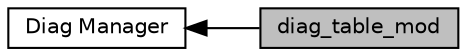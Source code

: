 digraph "diag_table_mod"
{
  edge [fontname="Helvetica",fontsize="10",labelfontname="Helvetica",labelfontsize="10"];
  node [fontname="Helvetica",fontsize="10",shape=box];
  rankdir=LR;
  Node2 [label="Diag Manager",height=0.2,width=0.4,color="black", fillcolor="white", style="filled",URL="$group__diag__manager.html",tooltip="Modules and associated files in the diag_manager directory."];
  Node1 [label="diag_table_mod",height=0.2,width=0.4,color="black", fillcolor="grey75", style="filled", fontcolor="black",tooltip="diag_table_mod is a set of subroutines use to parse out the data from a diag_table...."];
  Node2->Node1 [shape=plaintext, dir="back", style="solid"];
}
